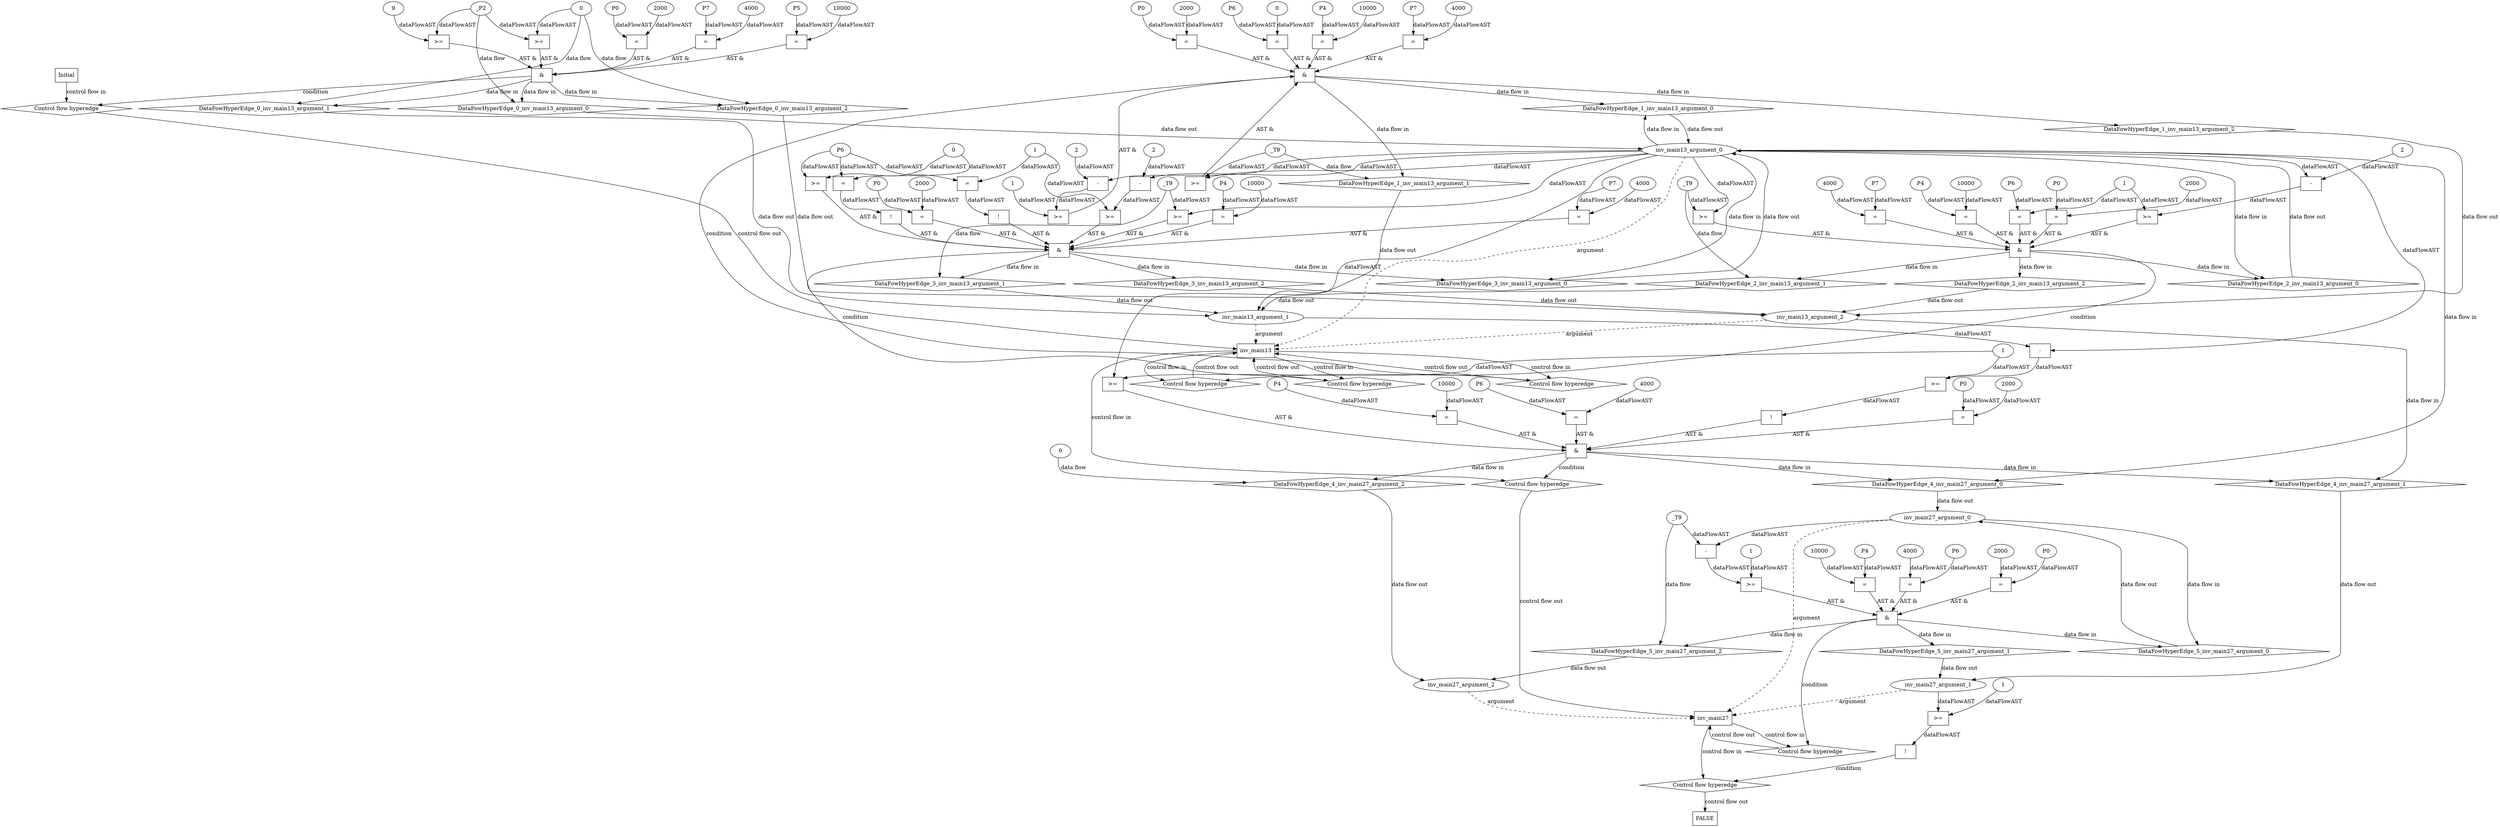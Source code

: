 digraph dag {
"inv_main13" [label="inv_main13" nodeName="inv_main13" class=cfn  shape="rect"];
"inv_main27" [label="inv_main27" nodeName="inv_main27" class=cfn  shape="rect"];
FALSE [label="FALSE" nodeName=FALSE class=cfn  shape="rect"];
Initial [label="Initial" nodeName=Initial class=cfn  shape="rect"];
ControlFowHyperEdge_0 [label="Control flow hyperedge" nodeName=ControlFowHyperEdge_0 class=controlFlowHyperEdge shape="diamond"];
"Initial" -> ControlFowHyperEdge_0 [label="control flow in"]
ControlFowHyperEdge_0 -> "inv_main13" [label="control flow out"]
ControlFowHyperEdge_1 [label="Control flow hyperedge" nodeName=ControlFowHyperEdge_1 class=controlFlowHyperEdge shape="diamond"];
"inv_main13" -> ControlFowHyperEdge_1 [label="control flow in"]
ControlFowHyperEdge_1 -> "inv_main13" [label="control flow out"]
ControlFowHyperEdge_2 [label="Control flow hyperedge" nodeName=ControlFowHyperEdge_2 class=controlFlowHyperEdge shape="diamond"];
"inv_main13" -> ControlFowHyperEdge_2 [label="control flow in"]
ControlFowHyperEdge_2 -> "inv_main13" [label="control flow out"]
ControlFowHyperEdge_3 [label="Control flow hyperedge" nodeName=ControlFowHyperEdge_3 class=controlFlowHyperEdge shape="diamond"];
"inv_main13" -> ControlFowHyperEdge_3 [label="control flow in"]
ControlFowHyperEdge_3 -> "inv_main13" [label="control flow out"]
ControlFowHyperEdge_4 [label="Control flow hyperedge" nodeName=ControlFowHyperEdge_4 class=controlFlowHyperEdge shape="diamond"];
"inv_main13" -> ControlFowHyperEdge_4 [label="control flow in"]
ControlFowHyperEdge_4 -> "inv_main27" [label="control flow out"]
ControlFowHyperEdge_5 [label="Control flow hyperedge" nodeName=ControlFowHyperEdge_5 class=controlFlowHyperEdge shape="diamond"];
"inv_main27" -> ControlFowHyperEdge_5 [label="control flow in"]
ControlFowHyperEdge_5 -> "inv_main27" [label="control flow out"]
ControlFowHyperEdge_6 [label="Control flow hyperedge" nodeName=ControlFowHyperEdge_6 class=controlFlowHyperEdge shape="diamond"];
"inv_main27" -> ControlFowHyperEdge_6 [label="control flow in"]
ControlFowHyperEdge_6 -> "FALSE" [label="control flow out"]
"inv_main13_argument_0" [label="inv_main13_argument_0" nodeName=argument0 class=argument  head="inv_main13" shape="oval"];
"inv_main13_argument_0" -> "inv_main13"[label="argument" style="dashed"]
"inv_main13_argument_1" [label="inv_main13_argument_1" nodeName=argument1 class=argument  head="inv_main13" shape="oval"];
"inv_main13_argument_1" -> "inv_main13"[label="argument" style="dashed"]
"inv_main13_argument_2" [label="inv_main13_argument_2" nodeName=argument2 class=argument  head="inv_main13" shape="oval"];
"inv_main13_argument_2" -> "inv_main13"[label="argument" style="dashed"]
"inv_main27_argument_0" [label="inv_main27_argument_0" nodeName=argument0 class=argument  head="inv_main27" shape="oval"];
"inv_main27_argument_0" -> "inv_main27"[label="argument" style="dashed"]
"inv_main27_argument_1" [label="inv_main27_argument_1" nodeName=argument1 class=argument  head="inv_main27" shape="oval"];
"inv_main27_argument_1" -> "inv_main27"[label="argument" style="dashed"]
"inv_main27_argument_2" [label="inv_main27_argument_2" nodeName=argument2 class=argument  head="inv_main27" shape="oval"];
"inv_main27_argument_2" -> "inv_main27"[label="argument" style="dashed"]

"xxxinv_main13___Initial_0xxx_and" [label="&" nodeName="xxxinv_main13___Initial_0xxx_and" class=Operator shape="rect"];
"xxxinv_main13___Initial_0xxxguard1_node_0" [label="=" nodeName="xxxinv_main13___Initial_0xxxguard1_node_0" class=Operator  shape="rect"];
"xxxinv_main13___Initial_0xxxguard1_node_1" [label="P0" nodeName="xxxinv_main13___Initial_0xxxguard1_node_1" class=Constant ];
"xxxinv_main13___Initial_0xxxguard1_node_2" [label="2000" nodeName="xxxinv_main13___Initial_0xxxguard1_node_2" class=Literal ];
"xxxinv_main13___Initial_0xxxguard1_node_1" -> "xxxinv_main13___Initial_0xxxguard1_node_0"[label="dataFlowAST"]
"xxxinv_main13___Initial_0xxxguard1_node_2" -> "xxxinv_main13___Initial_0xxxguard1_node_0"[label="dataFlowAST"]

"xxxinv_main13___Initial_0xxxguard1_node_0" -> "xxxinv_main13___Initial_0xxx_and" [label="AST &"];
"xxxinv_main13___Initial_0xxxguard4_node_0" [label="=" nodeName="xxxinv_main13___Initial_0xxxguard4_node_0" class=Operator  shape="rect"];
"xxxinv_main13___Initial_0xxxguard4_node_1" [label="P5" nodeName="xxxinv_main13___Initial_0xxxguard4_node_1" class=Constant ];
"xxxinv_main13___Initial_0xxxguard4_node_2" [label="10000" nodeName="xxxinv_main13___Initial_0xxxguard4_node_2" class=Literal ];
"xxxinv_main13___Initial_0xxxguard4_node_1" -> "xxxinv_main13___Initial_0xxxguard4_node_0"[label="dataFlowAST"]
"xxxinv_main13___Initial_0xxxguard4_node_2" -> "xxxinv_main13___Initial_0xxxguard4_node_0"[label="dataFlowAST"]

"xxxinv_main13___Initial_0xxxguard4_node_0" -> "xxxinv_main13___Initial_0xxx_and" [label="AST &"];
"xxxinv_main13___Initial_0xxxguard2_node_0" [label=">=" nodeName="xxxinv_main13___Initial_0xxxguard2_node_0" class=Operator  shape="rect"];
"xxxinv_main13___Initial_0xxxguard2_node_1" [label="9" nodeName="xxxinv_main13___Initial_0xxxguard2_node_1" class=Literal ];
"xxxinv_main13___Initial_0xxxguard2_node_1" -> "xxxinv_main13___Initial_0xxxguard2_node_0"[label="dataFlowAST"]
"xxxinv_main13___Initial_0xxxdataFlow_0_node_0" -> "xxxinv_main13___Initial_0xxxguard2_node_0"[label="dataFlowAST"]

"xxxinv_main13___Initial_0xxxguard2_node_0" -> "xxxinv_main13___Initial_0xxx_and" [label="AST &"];
"xxxinv_main13___Initial_0xxxguard3_node_0" [label=">=" nodeName="xxxinv_main13___Initial_0xxxguard3_node_0" class=Operator  shape="rect"];
"xxxinv_main13___Initial_0xxxdataFlow_0_node_0" -> "xxxinv_main13___Initial_0xxxguard3_node_0"[label="dataFlowAST"]
"xxxinv_main13___Initial_0xxxdataFlow1_node_0" -> "xxxinv_main13___Initial_0xxxguard3_node_0"[label="dataFlowAST"]

"xxxinv_main13___Initial_0xxxguard3_node_0" -> "xxxinv_main13___Initial_0xxx_and" [label="AST &"];
"xxxinv_main13___Initial_0xxxguard_0_node_0" [label="=" nodeName="xxxinv_main13___Initial_0xxxguard_0_node_0" class=Operator  shape="rect"];
"xxxinv_main13___Initial_0xxxguard_0_node_1" [label="P7" nodeName="xxxinv_main13___Initial_0xxxguard_0_node_1" class=Constant ];
"xxxinv_main13___Initial_0xxxguard_0_node_2" [label="4000" nodeName="xxxinv_main13___Initial_0xxxguard_0_node_2" class=Literal ];
"xxxinv_main13___Initial_0xxxguard_0_node_1" -> "xxxinv_main13___Initial_0xxxguard_0_node_0"[label="dataFlowAST"]
"xxxinv_main13___Initial_0xxxguard_0_node_2" -> "xxxinv_main13___Initial_0xxxguard_0_node_0"[label="dataFlowAST"]

"xxxinv_main13___Initial_0xxxguard_0_node_0" -> "xxxinv_main13___Initial_0xxx_and" [label="AST &"];
"xxxinv_main13___Initial_0xxx_and" -> "ControlFowHyperEdge_0" [label="condition"];
"xxxinv_main13___Initial_0xxxdataFlow_0_node_0" [label="_P2" nodeName="xxxinv_main13___Initial_0xxxdataFlow_0_node_0" class=Constant ];

"xxxinv_main13___Initial_0xxxdataFlow_0_node_0" -> "DataFowHyperEdge_0_inv_main13_argument_0" [label="data flow"];
"xxxinv_main13___Initial_0xxxdataFlow1_node_0" [label="0" nodeName="xxxinv_main13___Initial_0xxxdataFlow1_node_0" class=Literal ];

"xxxinv_main13___Initial_0xxxdataFlow1_node_0" -> "DataFowHyperEdge_0_inv_main13_argument_1" [label="data flow"];

"xxxinv_main13___Initial_0xxxdataFlow1_node_0" -> "DataFowHyperEdge_0_inv_main13_argument_2" [label="data flow"];
"xxxinv_main13___inv_main13_1xxx_and" [label="&" nodeName="xxxinv_main13___inv_main13_1xxx_and" class=Operator shape="rect"];
"xxxinv_main13___inv_main13_1xxxguard2_node_0" [label="=" nodeName="xxxinv_main13___inv_main13_1xxxguard2_node_0" class=Operator  shape="rect"];
"xxxinv_main13___inv_main13_1xxxguard2_node_1" [label="P7" nodeName="xxxinv_main13___inv_main13_1xxxguard2_node_1" class=Constant ];
"xxxinv_main13___inv_main13_1xxxguard2_node_2" [label="4000" nodeName="xxxinv_main13___inv_main13_1xxxguard2_node_2" class=Literal ];
"xxxinv_main13___inv_main13_1xxxguard2_node_1" -> "xxxinv_main13___inv_main13_1xxxguard2_node_0"[label="dataFlowAST"]
"xxxinv_main13___inv_main13_1xxxguard2_node_2" -> "xxxinv_main13___inv_main13_1xxxguard2_node_0"[label="dataFlowAST"]

"xxxinv_main13___inv_main13_1xxxguard2_node_0" -> "xxxinv_main13___inv_main13_1xxx_and" [label="AST &"];
"xxxinv_main13___inv_main13_1xxxguard4_node_0" [label=">=" nodeName="xxxinv_main13___inv_main13_1xxxguard4_node_0" class=Operator  shape="rect"];
"xxxinv_main13___inv_main13_1xxxguard4_node_1" [label="-" nodeName="xxxinv_main13___inv_main13_1xxxguard4_node_1" class= Operator shape="rect"];
"xxxinv_main13___inv_main13_1xxxguard4_node_2" [label="2" nodeName="xxxinv_main13___inv_main13_1xxxguard4_node_2" class=Literal ];
"xxxinv_main13___inv_main13_1xxxguard4_node_4" [label="1" nodeName="xxxinv_main13___inv_main13_1xxxguard4_node_4" class=Literal ];
"xxxinv_main13___inv_main13_1xxxguard4_node_1" -> "xxxinv_main13___inv_main13_1xxxguard4_node_0"[label="dataFlowAST"]
"xxxinv_main13___inv_main13_1xxxguard4_node_4" -> "xxxinv_main13___inv_main13_1xxxguard4_node_0"[label="dataFlowAST"]
"xxxinv_main13___inv_main13_1xxxguard4_node_2" -> "xxxinv_main13___inv_main13_1xxxguard4_node_1"[label="dataFlowAST"]
"inv_main13_argument_0" -> "xxxinv_main13___inv_main13_1xxxguard4_node_1"[label="dataFlowAST"]

"xxxinv_main13___inv_main13_1xxxguard4_node_0" -> "xxxinv_main13___inv_main13_1xxx_and" [label="AST &"];
"xxxinv_main13___inv_main13_1xxxguard_0_node_0" [label="=" nodeName="xxxinv_main13___inv_main13_1xxxguard_0_node_0" class=Operator  shape="rect"];
"xxxinv_main13___inv_main13_1xxxguard_0_node_1" [label="P0" nodeName="xxxinv_main13___inv_main13_1xxxguard_0_node_1" class=Constant ];
"xxxinv_main13___inv_main13_1xxxguard_0_node_2" [label="2000" nodeName="xxxinv_main13___inv_main13_1xxxguard_0_node_2" class=Literal ];
"xxxinv_main13___inv_main13_1xxxguard_0_node_1" -> "xxxinv_main13___inv_main13_1xxxguard_0_node_0"[label="dataFlowAST"]
"xxxinv_main13___inv_main13_1xxxguard_0_node_2" -> "xxxinv_main13___inv_main13_1xxxguard_0_node_0"[label="dataFlowAST"]

"xxxinv_main13___inv_main13_1xxxguard_0_node_0" -> "xxxinv_main13___inv_main13_1xxx_and" [label="AST &"];
"xxxinv_main13___inv_main13_1xxxguard5_node_0" [label="=" nodeName="xxxinv_main13___inv_main13_1xxxguard5_node_0" class=Operator  shape="rect"];
"xxxinv_main13___inv_main13_1xxxguard5_node_1" [label="P6" nodeName="xxxinv_main13___inv_main13_1xxxguard5_node_1" class=Constant ];
"xxxinv_main13___inv_main13_1xxxguard5_node_2" [label="0" nodeName="xxxinv_main13___inv_main13_1xxxguard5_node_2" class=Literal ];
"xxxinv_main13___inv_main13_1xxxguard5_node_1" -> "xxxinv_main13___inv_main13_1xxxguard5_node_0"[label="dataFlowAST"]
"xxxinv_main13___inv_main13_1xxxguard5_node_2" -> "xxxinv_main13___inv_main13_1xxxguard5_node_0"[label="dataFlowAST"]

"xxxinv_main13___inv_main13_1xxxguard5_node_0" -> "xxxinv_main13___inv_main13_1xxx_and" [label="AST &"];
"xxxinv_main13___inv_main13_1xxxguard1_node_0" [label="=" nodeName="xxxinv_main13___inv_main13_1xxxguard1_node_0" class=Operator  shape="rect"];
"xxxinv_main13___inv_main13_1xxxguard1_node_1" [label="P4" nodeName="xxxinv_main13___inv_main13_1xxxguard1_node_1" class=Constant ];
"xxxinv_main13___inv_main13_1xxxguard1_node_2" [label="10000" nodeName="xxxinv_main13___inv_main13_1xxxguard1_node_2" class=Literal ];
"xxxinv_main13___inv_main13_1xxxguard1_node_1" -> "xxxinv_main13___inv_main13_1xxxguard1_node_0"[label="dataFlowAST"]
"xxxinv_main13___inv_main13_1xxxguard1_node_2" -> "xxxinv_main13___inv_main13_1xxxguard1_node_0"[label="dataFlowAST"]

"xxxinv_main13___inv_main13_1xxxguard1_node_0" -> "xxxinv_main13___inv_main13_1xxx_and" [label="AST &"];
"xxxinv_main13___inv_main13_1xxxguard3_node_0" [label=">=" nodeName="xxxinv_main13___inv_main13_1xxxguard3_node_0" class=Operator  shape="rect"];
"inv_main13_argument_0" -> "xxxinv_main13___inv_main13_1xxxguard3_node_0"[label="dataFlowAST"]
"xxxinv_main13___inv_main13_1xxxdataFlow_0_node_0" -> "xxxinv_main13___inv_main13_1xxxguard3_node_0"[label="dataFlowAST"]

"xxxinv_main13___inv_main13_1xxxguard3_node_0" -> "xxxinv_main13___inv_main13_1xxx_and" [label="AST &"];
"xxxinv_main13___inv_main13_1xxx_and" -> "ControlFowHyperEdge_1" [label="condition"];
"xxxinv_main13___inv_main13_1xxxdataFlow_0_node_0" [label="_T9" nodeName="xxxinv_main13___inv_main13_1xxxdataFlow_0_node_0" class=Constant ];

"xxxinv_main13___inv_main13_1xxxdataFlow_0_node_0" -> "DataFowHyperEdge_1_inv_main13_argument_1" [label="data flow"];
"xxxinv_main13___inv_main13_2xxx_and" [label="&" nodeName="xxxinv_main13___inv_main13_2xxx_and" class=Operator shape="rect"];
"xxxinv_main13___inv_main13_2xxxguard3_node_0" [label=">=" nodeName="xxxinv_main13___inv_main13_2xxxguard3_node_0" class=Operator  shape="rect"];
"inv_main13_argument_0" -> "xxxinv_main13___inv_main13_2xxxguard3_node_0"[label="dataFlowAST"]
"xxxinv_main13___inv_main13_2xxxdataFlow_0_node_0" -> "xxxinv_main13___inv_main13_2xxxguard3_node_0"[label="dataFlowAST"]

"xxxinv_main13___inv_main13_2xxxguard3_node_0" -> "xxxinv_main13___inv_main13_2xxx_and" [label="AST &"];
"xxxinv_main13___inv_main13_2xxxguard2_node_0" [label="=" nodeName="xxxinv_main13___inv_main13_2xxxguard2_node_0" class=Operator  shape="rect"];
"xxxinv_main13___inv_main13_2xxxguard2_node_1" [label="P7" nodeName="xxxinv_main13___inv_main13_2xxxguard2_node_1" class=Constant ];
"xxxinv_main13___inv_main13_2xxxguard2_node_2" [label="4000" nodeName="xxxinv_main13___inv_main13_2xxxguard2_node_2" class=Literal ];
"xxxinv_main13___inv_main13_2xxxguard2_node_1" -> "xxxinv_main13___inv_main13_2xxxguard2_node_0"[label="dataFlowAST"]
"xxxinv_main13___inv_main13_2xxxguard2_node_2" -> "xxxinv_main13___inv_main13_2xxxguard2_node_0"[label="dataFlowAST"]

"xxxinv_main13___inv_main13_2xxxguard2_node_0" -> "xxxinv_main13___inv_main13_2xxx_and" [label="AST &"];
"xxxinv_main13___inv_main13_2xxxguard1_node_0" [label="=" nodeName="xxxinv_main13___inv_main13_2xxxguard1_node_0" class=Operator  shape="rect"];
"xxxinv_main13___inv_main13_2xxxguard1_node_1" [label="P4" nodeName="xxxinv_main13___inv_main13_2xxxguard1_node_1" class=Constant ];
"xxxinv_main13___inv_main13_2xxxguard1_node_2" [label="10000" nodeName="xxxinv_main13___inv_main13_2xxxguard1_node_2" class=Literal ];
"xxxinv_main13___inv_main13_2xxxguard1_node_1" -> "xxxinv_main13___inv_main13_2xxxguard1_node_0"[label="dataFlowAST"]
"xxxinv_main13___inv_main13_2xxxguard1_node_2" -> "xxxinv_main13___inv_main13_2xxxguard1_node_0"[label="dataFlowAST"]

"xxxinv_main13___inv_main13_2xxxguard1_node_0" -> "xxxinv_main13___inv_main13_2xxx_and" [label="AST &"];
"xxxinv_main13___inv_main13_2xxxguard4_node_0" [label=">=" nodeName="xxxinv_main13___inv_main13_2xxxguard4_node_0" class=Operator  shape="rect"];
"xxxinv_main13___inv_main13_2xxxguard4_node_1" [label="-" nodeName="xxxinv_main13___inv_main13_2xxxguard4_node_1" class= Operator shape="rect"];
"xxxinv_main13___inv_main13_2xxxguard4_node_2" [label="2" nodeName="xxxinv_main13___inv_main13_2xxxguard4_node_2" class=Literal ];
"xxxinv_main13___inv_main13_2xxxguard4_node_4" [label="1" nodeName="xxxinv_main13___inv_main13_2xxxguard4_node_4" class=Literal ];
"xxxinv_main13___inv_main13_2xxxguard4_node_1" -> "xxxinv_main13___inv_main13_2xxxguard4_node_0"[label="dataFlowAST"]
"xxxinv_main13___inv_main13_2xxxguard4_node_4" -> "xxxinv_main13___inv_main13_2xxxguard4_node_0"[label="dataFlowAST"]
"xxxinv_main13___inv_main13_2xxxguard4_node_2" -> "xxxinv_main13___inv_main13_2xxxguard4_node_1"[label="dataFlowAST"]
"inv_main13_argument_0" -> "xxxinv_main13___inv_main13_2xxxguard4_node_1"[label="dataFlowAST"]

"xxxinv_main13___inv_main13_2xxxguard4_node_0" -> "xxxinv_main13___inv_main13_2xxx_and" [label="AST &"];
"xxxinv_main13___inv_main13_2xxxguard5_node_0" [label="=" nodeName="xxxinv_main13___inv_main13_2xxxguard5_node_0" class=Operator  shape="rect"];
"xxxinv_main13___inv_main13_2xxxguard5_node_1" [label="P6" nodeName="xxxinv_main13___inv_main13_2xxxguard5_node_1" class=Constant ];
"xxxinv_main13___inv_main13_2xxxguard5_node_1" -> "xxxinv_main13___inv_main13_2xxxguard5_node_0"[label="dataFlowAST"]
"xxxinv_main13___inv_main13_2xxxguard4_node_4" -> "xxxinv_main13___inv_main13_2xxxguard5_node_0"[label="dataFlowAST"]

"xxxinv_main13___inv_main13_2xxxguard5_node_0" -> "xxxinv_main13___inv_main13_2xxx_and" [label="AST &"];
"xxxinv_main13___inv_main13_2xxxguard_0_node_0" [label="=" nodeName="xxxinv_main13___inv_main13_2xxxguard_0_node_0" class=Operator  shape="rect"];
"xxxinv_main13___inv_main13_2xxxguard_0_node_1" [label="P0" nodeName="xxxinv_main13___inv_main13_2xxxguard_0_node_1" class=Constant ];
"xxxinv_main13___inv_main13_2xxxguard_0_node_2" [label="2000" nodeName="xxxinv_main13___inv_main13_2xxxguard_0_node_2" class=Literal ];
"xxxinv_main13___inv_main13_2xxxguard_0_node_1" -> "xxxinv_main13___inv_main13_2xxxguard_0_node_0"[label="dataFlowAST"]
"xxxinv_main13___inv_main13_2xxxguard_0_node_2" -> "xxxinv_main13___inv_main13_2xxxguard_0_node_0"[label="dataFlowAST"]

"xxxinv_main13___inv_main13_2xxxguard_0_node_0" -> "xxxinv_main13___inv_main13_2xxx_and" [label="AST &"];
"xxxinv_main13___inv_main13_2xxx_and" -> "ControlFowHyperEdge_2" [label="condition"];
"xxxinv_main13___inv_main13_2xxxdataFlow_0_node_0" [label="_T9" nodeName="xxxinv_main13___inv_main13_2xxxdataFlow_0_node_0" class=Constant ];

"xxxinv_main13___inv_main13_2xxxdataFlow_0_node_0" -> "DataFowHyperEdge_2_inv_main13_argument_1" [label="data flow"];
"xxxinv_main13___inv_main13_3xxx_and" [label="&" nodeName="xxxinv_main13___inv_main13_3xxx_and" class=Operator shape="rect"];
"xxxinv_main13___inv_main13_3xxxguard4_node_0" [label="=" nodeName="xxxinv_main13___inv_main13_3xxxguard4_node_0" class=Operator  shape="rect"];
"xxxinv_main13___inv_main13_3xxxguard4_node_1" [label="P4" nodeName="xxxinv_main13___inv_main13_3xxxguard4_node_1" class=Constant ];
"xxxinv_main13___inv_main13_3xxxguard4_node_2" [label="10000" nodeName="xxxinv_main13___inv_main13_3xxxguard4_node_2" class=Literal ];
"xxxinv_main13___inv_main13_3xxxguard4_node_1" -> "xxxinv_main13___inv_main13_3xxxguard4_node_0"[label="dataFlowAST"]
"xxxinv_main13___inv_main13_3xxxguard4_node_2" -> "xxxinv_main13___inv_main13_3xxxguard4_node_0"[label="dataFlowAST"]

"xxxinv_main13___inv_main13_3xxxguard4_node_0" -> "xxxinv_main13___inv_main13_3xxx_and" [label="AST &"];
"xxxinv_main13___inv_main13_3xxxguard2_node_0" [label="!" nodeName="xxxinv_main13___inv_main13_3xxxguard2_node_0" class=Operator shape="rect"];
"xxxinv_main13___inv_main13_3xxxguard2_node_1" [label="=" nodeName="xxxinv_main13___inv_main13_3xxxguard2_node_1" class=Operator  shape="rect"];
"xxxinv_main13___inv_main13_3xxxguard2_node_3" [label="0" nodeName="xxxinv_main13___inv_main13_3xxxguard2_node_3" class=Literal ];
"xxxinv_main13___inv_main13_3xxxguard2_node_1" -> "xxxinv_main13___inv_main13_3xxxguard2_node_0"[label="dataFlowAST"]
"xxxinv_main13___inv_main13_3xxxguard_0_node_2" -> "xxxinv_main13___inv_main13_3xxxguard2_node_1"[label="dataFlowAST"]
"xxxinv_main13___inv_main13_3xxxguard2_node_3" -> "xxxinv_main13___inv_main13_3xxxguard2_node_1"[label="dataFlowAST"]

"xxxinv_main13___inv_main13_3xxxguard2_node_0" -> "xxxinv_main13___inv_main13_3xxx_and" [label="AST &"];
"xxxinv_main13___inv_main13_3xxxguard_0_node_0" [label="!" nodeName="xxxinv_main13___inv_main13_3xxxguard_0_node_0" class=Operator shape="rect"];
"xxxinv_main13___inv_main13_3xxxguard_0_node_1" [label="=" nodeName="xxxinv_main13___inv_main13_3xxxguard_0_node_1" class=Operator  shape="rect"];
"xxxinv_main13___inv_main13_3xxxguard_0_node_2" [label="P6" nodeName="xxxinv_main13___inv_main13_3xxxguard_0_node_2" class=Constant ];
"xxxinv_main13___inv_main13_3xxxguard_0_node_3" [label="1" nodeName="xxxinv_main13___inv_main13_3xxxguard_0_node_3" class=Literal ];
"xxxinv_main13___inv_main13_3xxxguard_0_node_1" -> "xxxinv_main13___inv_main13_3xxxguard_0_node_0"[label="dataFlowAST"]
"xxxinv_main13___inv_main13_3xxxguard_0_node_2" -> "xxxinv_main13___inv_main13_3xxxguard_0_node_1"[label="dataFlowAST"]
"xxxinv_main13___inv_main13_3xxxguard_0_node_3" -> "xxxinv_main13___inv_main13_3xxxguard_0_node_1"[label="dataFlowAST"]

"xxxinv_main13___inv_main13_3xxxguard_0_node_0" -> "xxxinv_main13___inv_main13_3xxx_and" [label="AST &"];
"xxxinv_main13___inv_main13_3xxxguard3_node_0" [label=">=" nodeName="xxxinv_main13___inv_main13_3xxxguard3_node_0" class=Operator  shape="rect"];
"inv_main13_argument_0" -> "xxxinv_main13___inv_main13_3xxxguard3_node_0"[label="dataFlowAST"]
"xxxinv_main13___inv_main13_3xxxdataFlow_0_node_0" -> "xxxinv_main13___inv_main13_3xxxguard3_node_0"[label="dataFlowAST"]

"xxxinv_main13___inv_main13_3xxxguard3_node_0" -> "xxxinv_main13___inv_main13_3xxx_and" [label="AST &"];
"xxxinv_main13___inv_main13_3xxxguard1_node_0" [label="=" nodeName="xxxinv_main13___inv_main13_3xxxguard1_node_0" class=Operator  shape="rect"];
"xxxinv_main13___inv_main13_3xxxguard1_node_1" [label="P7" nodeName="xxxinv_main13___inv_main13_3xxxguard1_node_1" class=Constant ];
"xxxinv_main13___inv_main13_3xxxguard1_node_2" [label="4000" nodeName="xxxinv_main13___inv_main13_3xxxguard1_node_2" class=Literal ];
"xxxinv_main13___inv_main13_3xxxguard1_node_1" -> "xxxinv_main13___inv_main13_3xxxguard1_node_0"[label="dataFlowAST"]
"xxxinv_main13___inv_main13_3xxxguard1_node_2" -> "xxxinv_main13___inv_main13_3xxxguard1_node_0"[label="dataFlowAST"]

"xxxinv_main13___inv_main13_3xxxguard1_node_0" -> "xxxinv_main13___inv_main13_3xxx_and" [label="AST &"];
"xxxinv_main13___inv_main13_3xxxguard7_node_0" [label=">=" nodeName="xxxinv_main13___inv_main13_3xxxguard7_node_0" class=Operator  shape="rect"];
"xxxinv_main13___inv_main13_3xxxguard_0_node_2" -> "xxxinv_main13___inv_main13_3xxxguard7_node_0"[label="dataFlowAST"]
"xxxinv_main13___inv_main13_3xxxguard2_node_3" -> "xxxinv_main13___inv_main13_3xxxguard7_node_0"[label="dataFlowAST"]

"xxxinv_main13___inv_main13_3xxxguard7_node_0" -> "xxxinv_main13___inv_main13_3xxx_and" [label="AST &"];
"xxxinv_main13___inv_main13_3xxxguard6_node_0" [label="=" nodeName="xxxinv_main13___inv_main13_3xxxguard6_node_0" class=Operator  shape="rect"];
"xxxinv_main13___inv_main13_3xxxguard6_node_1" [label="P0" nodeName="xxxinv_main13___inv_main13_3xxxguard6_node_1" class=Constant ];
"xxxinv_main13___inv_main13_3xxxguard6_node_2" [label="2000" nodeName="xxxinv_main13___inv_main13_3xxxguard6_node_2" class=Literal ];
"xxxinv_main13___inv_main13_3xxxguard6_node_1" -> "xxxinv_main13___inv_main13_3xxxguard6_node_0"[label="dataFlowAST"]
"xxxinv_main13___inv_main13_3xxxguard6_node_2" -> "xxxinv_main13___inv_main13_3xxxguard6_node_0"[label="dataFlowAST"]

"xxxinv_main13___inv_main13_3xxxguard6_node_0" -> "xxxinv_main13___inv_main13_3xxx_and" [label="AST &"];
"xxxinv_main13___inv_main13_3xxxguard5_node_0" [label=">=" nodeName="xxxinv_main13___inv_main13_3xxxguard5_node_0" class=Operator  shape="rect"];
"xxxinv_main13___inv_main13_3xxxguard5_node_1" [label="-" nodeName="xxxinv_main13___inv_main13_3xxxguard5_node_1" class= Operator shape="rect"];
"xxxinv_main13___inv_main13_3xxxguard5_node_2" [label="2" nodeName="xxxinv_main13___inv_main13_3xxxguard5_node_2" class=Literal ];
"xxxinv_main13___inv_main13_3xxxguard5_node_1" -> "xxxinv_main13___inv_main13_3xxxguard5_node_0"[label="dataFlowAST"]
"xxxinv_main13___inv_main13_3xxxguard_0_node_3" -> "xxxinv_main13___inv_main13_3xxxguard5_node_0"[label="dataFlowAST"]
"xxxinv_main13___inv_main13_3xxxguard5_node_2" -> "xxxinv_main13___inv_main13_3xxxguard5_node_1"[label="dataFlowAST"]
"inv_main13_argument_0" -> "xxxinv_main13___inv_main13_3xxxguard5_node_1"[label="dataFlowAST"]

"xxxinv_main13___inv_main13_3xxxguard5_node_0" -> "xxxinv_main13___inv_main13_3xxx_and" [label="AST &"];
"xxxinv_main13___inv_main13_3xxx_and" -> "ControlFowHyperEdge_3" [label="condition"];
"xxxinv_main13___inv_main13_3xxxdataFlow_0_node_0" [label="_T9" nodeName="xxxinv_main13___inv_main13_3xxxdataFlow_0_node_0" class=Constant ];

"xxxinv_main13___inv_main13_3xxxdataFlow_0_node_0" -> "DataFowHyperEdge_3_inv_main13_argument_1" [label="data flow"];
"xxxinv_main27___inv_main13_4xxx_and" [label="&" nodeName="xxxinv_main27___inv_main13_4xxx_and" class=Operator shape="rect"];
"xxxinv_main27___inv_main13_4xxxguard3_node_0" [label=">=" nodeName="xxxinv_main27___inv_main13_4xxxguard3_node_0" class=Operator  shape="rect"];
"inv_main13_argument_0" -> "xxxinv_main27___inv_main13_4xxxguard3_node_0"[label="dataFlowAST"]
"xxxinv_main27___inv_main13_4xxxguard2_node_5" -> "xxxinv_main27___inv_main13_4xxxguard3_node_0"[label="dataFlowAST"]

"xxxinv_main27___inv_main13_4xxxguard3_node_0" -> "xxxinv_main27___inv_main13_4xxx_and" [label="AST &"];
"xxxinv_main27___inv_main13_4xxxguard_0_node_0" [label="=" nodeName="xxxinv_main27___inv_main13_4xxxguard_0_node_0" class=Operator  shape="rect"];
"xxxinv_main27___inv_main13_4xxxguard_0_node_1" [label="P4" nodeName="xxxinv_main27___inv_main13_4xxxguard_0_node_1" class=Constant ];
"xxxinv_main27___inv_main13_4xxxguard_0_node_2" [label="10000" nodeName="xxxinv_main27___inv_main13_4xxxguard_0_node_2" class=Literal ];
"xxxinv_main27___inv_main13_4xxxguard_0_node_1" -> "xxxinv_main27___inv_main13_4xxxguard_0_node_0"[label="dataFlowAST"]
"xxxinv_main27___inv_main13_4xxxguard_0_node_2" -> "xxxinv_main27___inv_main13_4xxxguard_0_node_0"[label="dataFlowAST"]

"xxxinv_main27___inv_main13_4xxxguard_0_node_0" -> "xxxinv_main27___inv_main13_4xxx_and" [label="AST &"];
"xxxinv_main27___inv_main13_4xxxguard4_node_0" [label="=" nodeName="xxxinv_main27___inv_main13_4xxxguard4_node_0" class=Operator  shape="rect"];
"xxxinv_main27___inv_main13_4xxxguard4_node_1" [label="P6" nodeName="xxxinv_main27___inv_main13_4xxxguard4_node_1" class=Constant ];
"xxxinv_main27___inv_main13_4xxxguard4_node_2" [label="4000" nodeName="xxxinv_main27___inv_main13_4xxxguard4_node_2" class=Literal ];
"xxxinv_main27___inv_main13_4xxxguard4_node_1" -> "xxxinv_main27___inv_main13_4xxxguard4_node_0"[label="dataFlowAST"]
"xxxinv_main27___inv_main13_4xxxguard4_node_2" -> "xxxinv_main27___inv_main13_4xxxguard4_node_0"[label="dataFlowAST"]

"xxxinv_main27___inv_main13_4xxxguard4_node_0" -> "xxxinv_main27___inv_main13_4xxx_and" [label="AST &"];
"xxxinv_main27___inv_main13_4xxxguard2_node_0" [label="!" nodeName="xxxinv_main27___inv_main13_4xxxguard2_node_0" class=Operator shape="rect"];
"xxxinv_main27___inv_main13_4xxxguard2_node_1" [label=">=" nodeName="xxxinv_main27___inv_main13_4xxxguard2_node_1" class=Operator  shape="rect"];
"xxxinv_main27___inv_main13_4xxxguard2_node_2" [label="-" nodeName="xxxinv_main27___inv_main13_4xxxguard2_node_2" class= Operator shape="rect"];
"xxxinv_main27___inv_main13_4xxxguard2_node_5" [label="1" nodeName="xxxinv_main27___inv_main13_4xxxguard2_node_5" class=Literal ];
"xxxinv_main27___inv_main13_4xxxguard2_node_1" -> "xxxinv_main27___inv_main13_4xxxguard2_node_0"[label="dataFlowAST"]
"xxxinv_main27___inv_main13_4xxxguard2_node_2" -> "xxxinv_main27___inv_main13_4xxxguard2_node_1"[label="dataFlowAST"]
"xxxinv_main27___inv_main13_4xxxguard2_node_5" -> "xxxinv_main27___inv_main13_4xxxguard2_node_1"[label="dataFlowAST"]
"inv_main13_argument_0" -> "xxxinv_main27___inv_main13_4xxxguard2_node_2"[label="dataFlowAST"]
"inv_main13_argument_1" -> "xxxinv_main27___inv_main13_4xxxguard2_node_2"[label="dataFlowAST"]

"xxxinv_main27___inv_main13_4xxxguard2_node_0" -> "xxxinv_main27___inv_main13_4xxx_and" [label="AST &"];
"xxxinv_main27___inv_main13_4xxxguard1_node_0" [label="=" nodeName="xxxinv_main27___inv_main13_4xxxguard1_node_0" class=Operator  shape="rect"];
"xxxinv_main27___inv_main13_4xxxguard1_node_1" [label="P0" nodeName="xxxinv_main27___inv_main13_4xxxguard1_node_1" class=Constant ];
"xxxinv_main27___inv_main13_4xxxguard1_node_2" [label="2000" nodeName="xxxinv_main27___inv_main13_4xxxguard1_node_2" class=Literal ];
"xxxinv_main27___inv_main13_4xxxguard1_node_1" -> "xxxinv_main27___inv_main13_4xxxguard1_node_0"[label="dataFlowAST"]
"xxxinv_main27___inv_main13_4xxxguard1_node_2" -> "xxxinv_main27___inv_main13_4xxxguard1_node_0"[label="dataFlowAST"]

"xxxinv_main27___inv_main13_4xxxguard1_node_0" -> "xxxinv_main27___inv_main13_4xxx_and" [label="AST &"];
"xxxinv_main27___inv_main13_4xxx_and" -> "ControlFowHyperEdge_4" [label="condition"];
"xxxinv_main27___inv_main13_4xxxdataFlow_0_node_0" [label="0" nodeName="xxxinv_main27___inv_main13_4xxxdataFlow_0_node_0" class=Literal ];

"xxxinv_main27___inv_main13_4xxxdataFlow_0_node_0" -> "DataFowHyperEdge_4_inv_main27_argument_2" [label="data flow"];
"xxxinv_main27___inv_main27_5xxx_and" [label="&" nodeName="xxxinv_main27___inv_main27_5xxx_and" class=Operator shape="rect"];
"xxxinv_main27___inv_main27_5xxxguard_0_node_0" [label=">=" nodeName="xxxinv_main27___inv_main27_5xxxguard_0_node_0" class=Operator  shape="rect"];
"xxxinv_main27___inv_main27_5xxxguard_0_node_1" [label="-" nodeName="xxxinv_main27___inv_main27_5xxxguard_0_node_1" class= Operator shape="rect"];
"xxxinv_main27___inv_main27_5xxxguard_0_node_4" [label="1" nodeName="xxxinv_main27___inv_main27_5xxxguard_0_node_4" class=Literal ];
"xxxinv_main27___inv_main27_5xxxguard_0_node_1" -> "xxxinv_main27___inv_main27_5xxxguard_0_node_0"[label="dataFlowAST"]
"xxxinv_main27___inv_main27_5xxxguard_0_node_4" -> "xxxinv_main27___inv_main27_5xxxguard_0_node_0"[label="dataFlowAST"]
"inv_main27_argument_0" -> "xxxinv_main27___inv_main27_5xxxguard_0_node_1"[label="dataFlowAST"]
"xxxinv_main27___inv_main27_5xxxdataFlow_0_node_0" -> "xxxinv_main27___inv_main27_5xxxguard_0_node_1"[label="dataFlowAST"]

"xxxinv_main27___inv_main27_5xxxguard_0_node_0" -> "xxxinv_main27___inv_main27_5xxx_and" [label="AST &"];
"xxxinv_main27___inv_main27_5xxxguard1_node_0" [label="=" nodeName="xxxinv_main27___inv_main27_5xxxguard1_node_0" class=Operator  shape="rect"];
"xxxinv_main27___inv_main27_5xxxguard1_node_1" [label="P6" nodeName="xxxinv_main27___inv_main27_5xxxguard1_node_1" class=Constant ];
"xxxinv_main27___inv_main27_5xxxguard1_node_2" [label="4000" nodeName="xxxinv_main27___inv_main27_5xxxguard1_node_2" class=Literal ];
"xxxinv_main27___inv_main27_5xxxguard1_node_1" -> "xxxinv_main27___inv_main27_5xxxguard1_node_0"[label="dataFlowAST"]
"xxxinv_main27___inv_main27_5xxxguard1_node_2" -> "xxxinv_main27___inv_main27_5xxxguard1_node_0"[label="dataFlowAST"]

"xxxinv_main27___inv_main27_5xxxguard1_node_0" -> "xxxinv_main27___inv_main27_5xxx_and" [label="AST &"];
"xxxinv_main27___inv_main27_5xxxguard2_node_0" [label="=" nodeName="xxxinv_main27___inv_main27_5xxxguard2_node_0" class=Operator  shape="rect"];
"xxxinv_main27___inv_main27_5xxxguard2_node_1" [label="P0" nodeName="xxxinv_main27___inv_main27_5xxxguard2_node_1" class=Constant ];
"xxxinv_main27___inv_main27_5xxxguard2_node_2" [label="2000" nodeName="xxxinv_main27___inv_main27_5xxxguard2_node_2" class=Literal ];
"xxxinv_main27___inv_main27_5xxxguard2_node_1" -> "xxxinv_main27___inv_main27_5xxxguard2_node_0"[label="dataFlowAST"]
"xxxinv_main27___inv_main27_5xxxguard2_node_2" -> "xxxinv_main27___inv_main27_5xxxguard2_node_0"[label="dataFlowAST"]

"xxxinv_main27___inv_main27_5xxxguard2_node_0" -> "xxxinv_main27___inv_main27_5xxx_and" [label="AST &"];
"xxxinv_main27___inv_main27_5xxxguard3_node_0" [label="=" nodeName="xxxinv_main27___inv_main27_5xxxguard3_node_0" class=Operator  shape="rect"];
"xxxinv_main27___inv_main27_5xxxguard3_node_1" [label="P4" nodeName="xxxinv_main27___inv_main27_5xxxguard3_node_1" class=Constant ];
"xxxinv_main27___inv_main27_5xxxguard3_node_2" [label="10000" nodeName="xxxinv_main27___inv_main27_5xxxguard3_node_2" class=Literal ];
"xxxinv_main27___inv_main27_5xxxguard3_node_1" -> "xxxinv_main27___inv_main27_5xxxguard3_node_0"[label="dataFlowAST"]
"xxxinv_main27___inv_main27_5xxxguard3_node_2" -> "xxxinv_main27___inv_main27_5xxxguard3_node_0"[label="dataFlowAST"]

"xxxinv_main27___inv_main27_5xxxguard3_node_0" -> "xxxinv_main27___inv_main27_5xxx_and" [label="AST &"];
"xxxinv_main27___inv_main27_5xxx_and" -> "ControlFowHyperEdge_5" [label="condition"];
"xxxinv_main27___inv_main27_5xxxdataFlow_0_node_0" [label="_T9" nodeName="xxxinv_main27___inv_main27_5xxxdataFlow_0_node_0" class=Constant ];

"xxxinv_main27___inv_main27_5xxxdataFlow_0_node_0" -> "DataFowHyperEdge_5_inv_main27_argument_2" [label="data flow"];
"xxxFALSE___inv_main27_6xxxguard_0_node_0" [label="!" nodeName="xxxFALSE___inv_main27_6xxxguard_0_node_0" class=Operator shape="rect"];
"xxxFALSE___inv_main27_6xxxguard_0_node_1" [label=">=" nodeName="xxxFALSE___inv_main27_6xxxguard_0_node_1" class=Operator  shape="rect"];
"xxxFALSE___inv_main27_6xxxguard_0_node_3" [label="1" nodeName="xxxFALSE___inv_main27_6xxxguard_0_node_3" class=Literal ];
"xxxFALSE___inv_main27_6xxxguard_0_node_1" -> "xxxFALSE___inv_main27_6xxxguard_0_node_0"[label="dataFlowAST"]
"inv_main27_argument_1" -> "xxxFALSE___inv_main27_6xxxguard_0_node_1"[label="dataFlowAST"]
"xxxFALSE___inv_main27_6xxxguard_0_node_3" -> "xxxFALSE___inv_main27_6xxxguard_0_node_1"[label="dataFlowAST"]

"xxxFALSE___inv_main27_6xxxguard_0_node_0" -> "ControlFowHyperEdge_6" [label="condition"];
"DataFowHyperEdge_0_inv_main13_argument_0" [label="DataFowHyperEdge_0_inv_main13_argument_0" nodeName="DataFowHyperEdge_0_inv_main13_argument_0" class=DataFlowHyperedge shape="diamond"];
"DataFowHyperEdge_0_inv_main13_argument_0" -> "inv_main13_argument_0"[label="data flow out"]
"xxxinv_main13___Initial_0xxx_and" -> "DataFowHyperEdge_0_inv_main13_argument_0"[label="data flow in"]
"DataFowHyperEdge_0_inv_main13_argument_1" [label="DataFowHyperEdge_0_inv_main13_argument_1" nodeName="DataFowHyperEdge_0_inv_main13_argument_1" class=DataFlowHyperedge shape="diamond"];
"DataFowHyperEdge_0_inv_main13_argument_1" -> "inv_main13_argument_1"[label="data flow out"]
"xxxinv_main13___Initial_0xxx_and" -> "DataFowHyperEdge_0_inv_main13_argument_1"[label="data flow in"]
"DataFowHyperEdge_0_inv_main13_argument_2" [label="DataFowHyperEdge_0_inv_main13_argument_2" nodeName="DataFowHyperEdge_0_inv_main13_argument_2" class=DataFlowHyperedge shape="diamond"];
"DataFowHyperEdge_0_inv_main13_argument_2" -> "inv_main13_argument_2"[label="data flow out"]
"xxxinv_main13___Initial_0xxx_and" -> "DataFowHyperEdge_0_inv_main13_argument_2"[label="data flow in"]
"DataFowHyperEdge_1_inv_main13_argument_0" [label="DataFowHyperEdge_1_inv_main13_argument_0" nodeName="DataFowHyperEdge_1_inv_main13_argument_0" class=DataFlowHyperedge shape="diamond"];
"DataFowHyperEdge_1_inv_main13_argument_0" -> "inv_main13_argument_0"[label="data flow out"]
"xxxinv_main13___inv_main13_1xxx_and" -> "DataFowHyperEdge_1_inv_main13_argument_0"[label="data flow in"]
"DataFowHyperEdge_1_inv_main13_argument_1" [label="DataFowHyperEdge_1_inv_main13_argument_1" nodeName="DataFowHyperEdge_1_inv_main13_argument_1" class=DataFlowHyperedge shape="diamond"];
"DataFowHyperEdge_1_inv_main13_argument_1" -> "inv_main13_argument_1"[label="data flow out"]
"xxxinv_main13___inv_main13_1xxx_and" -> "DataFowHyperEdge_1_inv_main13_argument_1"[label="data flow in"]
"DataFowHyperEdge_1_inv_main13_argument_2" [label="DataFowHyperEdge_1_inv_main13_argument_2" nodeName="DataFowHyperEdge_1_inv_main13_argument_2" class=DataFlowHyperedge shape="diamond"];
"DataFowHyperEdge_1_inv_main13_argument_2" -> "inv_main13_argument_2"[label="data flow out"]
"xxxinv_main13___inv_main13_1xxx_and" -> "DataFowHyperEdge_1_inv_main13_argument_2"[label="data flow in"]
"DataFowHyperEdge_2_inv_main13_argument_0" [label="DataFowHyperEdge_2_inv_main13_argument_0" nodeName="DataFowHyperEdge_2_inv_main13_argument_0" class=DataFlowHyperedge shape="diamond"];
"DataFowHyperEdge_2_inv_main13_argument_0" -> "inv_main13_argument_0"[label="data flow out"]
"xxxinv_main13___inv_main13_2xxx_and" -> "DataFowHyperEdge_2_inv_main13_argument_0"[label="data flow in"]
"DataFowHyperEdge_2_inv_main13_argument_1" [label="DataFowHyperEdge_2_inv_main13_argument_1" nodeName="DataFowHyperEdge_2_inv_main13_argument_1" class=DataFlowHyperedge shape="diamond"];
"DataFowHyperEdge_2_inv_main13_argument_1" -> "inv_main13_argument_1"[label="data flow out"]
"xxxinv_main13___inv_main13_2xxx_and" -> "DataFowHyperEdge_2_inv_main13_argument_1"[label="data flow in"]
"DataFowHyperEdge_2_inv_main13_argument_2" [label="DataFowHyperEdge_2_inv_main13_argument_2" nodeName="DataFowHyperEdge_2_inv_main13_argument_2" class=DataFlowHyperedge shape="diamond"];
"DataFowHyperEdge_2_inv_main13_argument_2" -> "inv_main13_argument_2"[label="data flow out"]
"xxxinv_main13___inv_main13_2xxx_and" -> "DataFowHyperEdge_2_inv_main13_argument_2"[label="data flow in"]
"DataFowHyperEdge_3_inv_main13_argument_0" [label="DataFowHyperEdge_3_inv_main13_argument_0" nodeName="DataFowHyperEdge_3_inv_main13_argument_0" class=DataFlowHyperedge shape="diamond"];
"DataFowHyperEdge_3_inv_main13_argument_0" -> "inv_main13_argument_0"[label="data flow out"]
"xxxinv_main13___inv_main13_3xxx_and" -> "DataFowHyperEdge_3_inv_main13_argument_0"[label="data flow in"]
"DataFowHyperEdge_3_inv_main13_argument_1" [label="DataFowHyperEdge_3_inv_main13_argument_1" nodeName="DataFowHyperEdge_3_inv_main13_argument_1" class=DataFlowHyperedge shape="diamond"];
"DataFowHyperEdge_3_inv_main13_argument_1" -> "inv_main13_argument_1"[label="data flow out"]
"xxxinv_main13___inv_main13_3xxx_and" -> "DataFowHyperEdge_3_inv_main13_argument_1"[label="data flow in"]
"DataFowHyperEdge_3_inv_main13_argument_2" [label="DataFowHyperEdge_3_inv_main13_argument_2" nodeName="DataFowHyperEdge_3_inv_main13_argument_2" class=DataFlowHyperedge shape="diamond"];
"DataFowHyperEdge_3_inv_main13_argument_2" -> "inv_main13_argument_2"[label="data flow out"]
"xxxinv_main13___inv_main13_3xxx_and" -> "DataFowHyperEdge_3_inv_main13_argument_2"[label="data flow in"]
"DataFowHyperEdge_4_inv_main27_argument_0" [label="DataFowHyperEdge_4_inv_main27_argument_0" nodeName="DataFowHyperEdge_4_inv_main27_argument_0" class=DataFlowHyperedge shape="diamond"];
"DataFowHyperEdge_4_inv_main27_argument_0" -> "inv_main27_argument_0"[label="data flow out"]
"xxxinv_main27___inv_main13_4xxx_and" -> "DataFowHyperEdge_4_inv_main27_argument_0"[label="data flow in"]
"DataFowHyperEdge_4_inv_main27_argument_1" [label="DataFowHyperEdge_4_inv_main27_argument_1" nodeName="DataFowHyperEdge_4_inv_main27_argument_1" class=DataFlowHyperedge shape="diamond"];
"DataFowHyperEdge_4_inv_main27_argument_1" -> "inv_main27_argument_1"[label="data flow out"]
"xxxinv_main27___inv_main13_4xxx_and" -> "DataFowHyperEdge_4_inv_main27_argument_1"[label="data flow in"]
"DataFowHyperEdge_4_inv_main27_argument_2" [label="DataFowHyperEdge_4_inv_main27_argument_2" nodeName="DataFowHyperEdge_4_inv_main27_argument_2" class=DataFlowHyperedge shape="diamond"];
"DataFowHyperEdge_4_inv_main27_argument_2" -> "inv_main27_argument_2"[label="data flow out"]
"xxxinv_main27___inv_main13_4xxx_and" -> "DataFowHyperEdge_4_inv_main27_argument_2"[label="data flow in"]
"DataFowHyperEdge_5_inv_main27_argument_0" [label="DataFowHyperEdge_5_inv_main27_argument_0" nodeName="DataFowHyperEdge_5_inv_main27_argument_0" class=DataFlowHyperedge shape="diamond"];
"DataFowHyperEdge_5_inv_main27_argument_0" -> "inv_main27_argument_0"[label="data flow out"]
"xxxinv_main27___inv_main27_5xxx_and" -> "DataFowHyperEdge_5_inv_main27_argument_0"[label="data flow in"]
"DataFowHyperEdge_5_inv_main27_argument_1" [label="DataFowHyperEdge_5_inv_main27_argument_1" nodeName="DataFowHyperEdge_5_inv_main27_argument_1" class=DataFlowHyperedge shape="diamond"];
"DataFowHyperEdge_5_inv_main27_argument_1" -> "inv_main27_argument_1"[label="data flow out"]
"xxxinv_main27___inv_main27_5xxx_and" -> "DataFowHyperEdge_5_inv_main27_argument_1"[label="data flow in"]
"DataFowHyperEdge_5_inv_main27_argument_2" [label="DataFowHyperEdge_5_inv_main27_argument_2" nodeName="DataFowHyperEdge_5_inv_main27_argument_2" class=DataFlowHyperedge shape="diamond"];
"DataFowHyperEdge_5_inv_main27_argument_2" -> "inv_main27_argument_2"[label="data flow out"]
"xxxinv_main27___inv_main27_5xxx_and" -> "DataFowHyperEdge_5_inv_main27_argument_2"[label="data flow in"]
"inv_main13_argument_0" -> "DataFowHyperEdge_1_inv_main13_argument_0"[label="data flow in"]
"inv_main13_argument_0" -> "DataFowHyperEdge_2_inv_main13_argument_0"[label="data flow in"]
"inv_main13_argument_0" -> "DataFowHyperEdge_3_inv_main13_argument_0"[label="data flow in"]
"inv_main13_argument_0" -> "DataFowHyperEdge_4_inv_main27_argument_0"[label="data flow in"]
"inv_main13_argument_2" -> "DataFowHyperEdge_4_inv_main27_argument_1"[label="data flow in"]
"inv_main27_argument_0" -> "DataFowHyperEdge_5_inv_main27_argument_0"[label="data flow in"]




}
